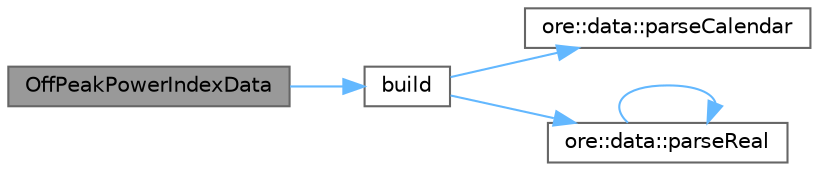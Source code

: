 digraph "OffPeakPowerIndexData"
{
 // INTERACTIVE_SVG=YES
 // LATEX_PDF_SIZE
  bgcolor="transparent";
  edge [fontname=Helvetica,fontsize=10,labelfontname=Helvetica,labelfontsize=10];
  node [fontname=Helvetica,fontsize=10,shape=box,height=0.2,width=0.4];
  rankdir="LR";
  Node1 [label="OffPeakPowerIndexData",height=0.2,width=0.4,color="gray40", fillcolor="grey60", style="filled", fontcolor="black",tooltip="Detailed constructor."];
  Node1 -> Node2 [color="steelblue1",style="solid"];
  Node2 [label="build",height=0.2,width=0.4,color="grey40", fillcolor="white", style="filled",URL="$classore_1_1data_1_1_commodity_future_convention_1_1_off_peak_power_index_data.html#a7740c7ab195c03ac140f1f75f633470f",tooltip=" "];
  Node2 -> Node3 [color="steelblue1",style="solid"];
  Node3 [label="ore::data::parseCalendar",height=0.2,width=0.4,color="grey40", fillcolor="white", style="filled",URL="$group__utilities.html#ga0f72d6fcccae10a674bdcd5095200f14",tooltip="Convert text to QuantLib::Calendar."];
  Node2 -> Node4 [color="steelblue1",style="solid"];
  Node4 [label="ore::data::parseReal",height=0.2,width=0.4,color="grey40", fillcolor="white", style="filled",URL="$group__utilities.html#gad1db2a68f9a73667c3b4084d63955bdd",tooltip="Convert text to Real."];
  Node4 -> Node4 [color="steelblue1",style="solid"];
}
